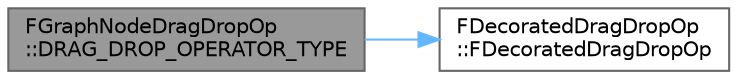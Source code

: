 digraph "FGraphNodeDragDropOp::DRAG_DROP_OPERATOR_TYPE"
{
 // INTERACTIVE_SVG=YES
 // LATEX_PDF_SIZE
  bgcolor="transparent";
  edge [fontname=Helvetica,fontsize=10,labelfontname=Helvetica,labelfontsize=10];
  node [fontname=Helvetica,fontsize=10,shape=box,height=0.2,width=0.4];
  rankdir="LR";
  Node1 [id="Node000001",label="FGraphNodeDragDropOp\l::DRAG_DROP_OPERATOR_TYPE",height=0.2,width=0.4,color="gray40", fillcolor="grey60", style="filled", fontcolor="black",tooltip=" "];
  Node1 -> Node2 [id="edge1_Node000001_Node000002",color="steelblue1",style="solid",tooltip=" "];
  Node2 [id="Node000002",label="FDecoratedDragDropOp\l::FDecoratedDragDropOp",height=0.2,width=0.4,color="grey40", fillcolor="white", style="filled",URL="$d9/d25/classFDecoratedDragDropOp.html#aa9289cca1a323a1fb86b0ffb7ab82d48",tooltip=" "];
}
